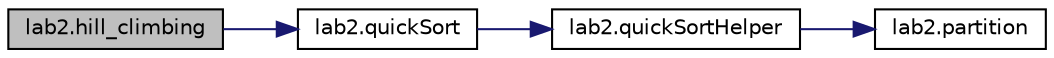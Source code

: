 digraph "lab2.hill_climbing"
{
  edge [fontname="Helvetica",fontsize="10",labelfontname="Helvetica",labelfontsize="10"];
  node [fontname="Helvetica",fontsize="10",shape=record];
  rankdir="LR";
  Node1 [label="lab2.hill_climbing",height=0.2,width=0.4,color="black", fillcolor="grey75", style="filled", fontcolor="black"];
  Node1 -> Node2 [color="midnightblue",fontsize="10",style="solid",fontname="Helvetica"];
  Node2 [label="lab2.quickSort",height=0.2,width=0.4,color="black", fillcolor="white", style="filled",URL="$namespacelab2.html#a587fb5e12b9b6bbe5a98a76af303b841"];
  Node2 -> Node3 [color="midnightblue",fontsize="10",style="solid",fontname="Helvetica"];
  Node3 [label="lab2.quickSortHelper",height=0.2,width=0.4,color="black", fillcolor="white", style="filled",URL="$namespacelab2.html#a3a1a3b5cfb516d5a9d5ee8bb9e9d1354"];
  Node3 -> Node4 [color="midnightblue",fontsize="10",style="solid",fontname="Helvetica"];
  Node4 [label="lab2.partition",height=0.2,width=0.4,color="black", fillcolor="white", style="filled",URL="$namespacelab2.html#ac92a9ebd5c8b038233463d4d04860d54"];
}
